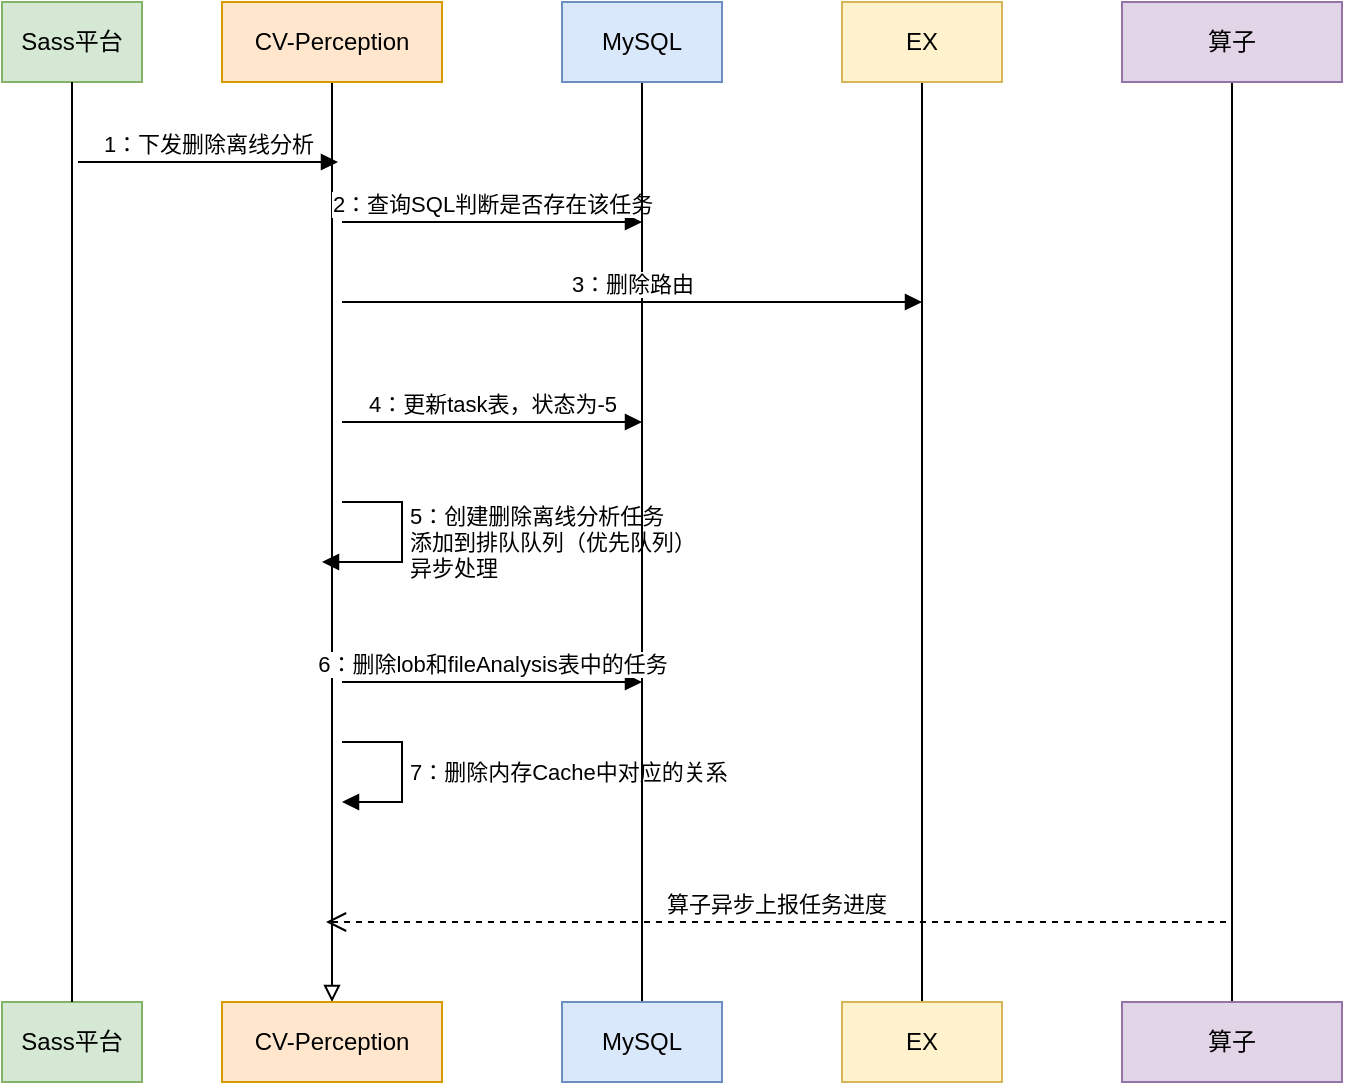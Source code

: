 <mxfile version="24.7.6">
  <diagram name="第 1 页" id="9fFCtEiFOICI23fF63kX">
    <mxGraphModel dx="1147" dy="737" grid="1" gridSize="10" guides="1" tooltips="1" connect="1" arrows="1" fold="1" page="1" pageScale="1" pageWidth="827" pageHeight="1169" math="0" shadow="0">
      <root>
        <mxCell id="0" />
        <mxCell id="1" parent="0" />
        <mxCell id="63cvNM-mHRYMyS0TEgHi-1" value="" style="group" vertex="1" connectable="0" parent="1">
          <mxGeometry x="60" y="120" width="70" height="540" as="geometry" />
        </mxCell>
        <mxCell id="63cvNM-mHRYMyS0TEgHi-2" value="Sass平台" style="rounded=0;whiteSpace=wrap;html=1;fillColor=#d5e8d4;strokeColor=#82b366;" vertex="1" parent="63cvNM-mHRYMyS0TEgHi-1">
          <mxGeometry width="70" height="40" as="geometry" />
        </mxCell>
        <mxCell id="63cvNM-mHRYMyS0TEgHi-3" value="Sass平台" style="rounded=0;whiteSpace=wrap;html=1;fillColor=#d5e8d4;strokeColor=#82b366;" vertex="1" parent="63cvNM-mHRYMyS0TEgHi-1">
          <mxGeometry y="500" width="70" height="40" as="geometry" />
        </mxCell>
        <mxCell id="63cvNM-mHRYMyS0TEgHi-4" style="edgeStyle=orthogonalEdgeStyle;rounded=0;orthogonalLoop=1;jettySize=auto;html=1;exitX=0.5;exitY=1;exitDx=0;exitDy=0;entryX=0.5;entryY=0;entryDx=0;entryDy=0;endArrow=none;endFill=0;" edge="1" parent="63cvNM-mHRYMyS0TEgHi-1" source="63cvNM-mHRYMyS0TEgHi-2" target="63cvNM-mHRYMyS0TEgHi-3">
          <mxGeometry relative="1" as="geometry" />
        </mxCell>
        <mxCell id="63cvNM-mHRYMyS0TEgHi-5" value="1：下发删除离线分析" style="html=1;verticalAlign=bottom;endArrow=block;curved=0;rounded=0;" edge="1" parent="63cvNM-mHRYMyS0TEgHi-1">
          <mxGeometry width="80" relative="1" as="geometry">
            <mxPoint x="38" y="80" as="sourcePoint" />
            <mxPoint x="168" y="80" as="targetPoint" />
          </mxGeometry>
        </mxCell>
        <mxCell id="63cvNM-mHRYMyS0TEgHi-6" value="" style="group" vertex="1" connectable="0" parent="1">
          <mxGeometry x="170" y="120" width="110" height="540" as="geometry" />
        </mxCell>
        <mxCell id="63cvNM-mHRYMyS0TEgHi-7" style="edgeStyle=orthogonalEdgeStyle;rounded=0;orthogonalLoop=1;jettySize=auto;html=1;exitX=0.5;exitY=1;exitDx=0;exitDy=0;entryX=0.5;entryY=0;entryDx=0;entryDy=0;endArrow=block;endFill=0;verticalAlign=bottom;curved=0;" edge="1" parent="63cvNM-mHRYMyS0TEgHi-6" source="63cvNM-mHRYMyS0TEgHi-8" target="63cvNM-mHRYMyS0TEgHi-9">
          <mxGeometry relative="1" as="geometry" />
        </mxCell>
        <mxCell id="63cvNM-mHRYMyS0TEgHi-8" value="CV-Perception" style="rounded=0;whiteSpace=wrap;html=1;fillColor=#ffe6cc;strokeColor=#d79b00;" vertex="1" parent="63cvNM-mHRYMyS0TEgHi-6">
          <mxGeometry width="110" height="40" as="geometry" />
        </mxCell>
        <mxCell id="63cvNM-mHRYMyS0TEgHi-9" value="CV-Perception" style="rounded=0;whiteSpace=wrap;html=1;fillColor=#ffe6cc;strokeColor=#d79b00;" vertex="1" parent="63cvNM-mHRYMyS0TEgHi-6">
          <mxGeometry y="500" width="110" height="40" as="geometry" />
        </mxCell>
        <mxCell id="63cvNM-mHRYMyS0TEgHi-10" value="2：查询SQL判断是否存在该任务" style="html=1;verticalAlign=bottom;endArrow=block;curved=0;rounded=0;" edge="1" parent="63cvNM-mHRYMyS0TEgHi-6">
          <mxGeometry width="80" relative="1" as="geometry">
            <mxPoint x="60" y="110" as="sourcePoint" />
            <mxPoint x="210" y="110" as="targetPoint" />
          </mxGeometry>
        </mxCell>
        <mxCell id="63cvNM-mHRYMyS0TEgHi-12" value="4：更新task表，状态为-5" style="html=1;verticalAlign=bottom;endArrow=block;curved=0;rounded=0;" edge="1" parent="63cvNM-mHRYMyS0TEgHi-6">
          <mxGeometry width="80" relative="1" as="geometry">
            <mxPoint x="60" y="210" as="sourcePoint" />
            <mxPoint x="210" y="210" as="targetPoint" />
          </mxGeometry>
        </mxCell>
        <mxCell id="63cvNM-mHRYMyS0TEgHi-16" value="5：创建删除离线分析任务&lt;div&gt;添加到排队队列（优先队列）&lt;/div&gt;&lt;div&gt;异步处理&lt;/div&gt;" style="html=1;align=left;spacingLeft=2;endArrow=block;rounded=0;edgeStyle=orthogonalEdgeStyle;curved=0;rounded=0;" edge="1" parent="63cvNM-mHRYMyS0TEgHi-6">
          <mxGeometry relative="1" as="geometry">
            <mxPoint x="60" y="250" as="sourcePoint" />
            <Array as="points">
              <mxPoint x="90" y="280" />
            </Array>
            <mxPoint x="50" y="280" as="targetPoint" />
          </mxGeometry>
        </mxCell>
        <mxCell id="63cvNM-mHRYMyS0TEgHi-17" value="7：删除内存Cache中对应的关系" style="html=1;align=left;spacingLeft=2;endArrow=block;rounded=0;edgeStyle=orthogonalEdgeStyle;curved=0;rounded=0;" edge="1" parent="63cvNM-mHRYMyS0TEgHi-6">
          <mxGeometry relative="1" as="geometry">
            <mxPoint x="60" y="370" as="sourcePoint" />
            <Array as="points">
              <mxPoint x="90" y="400" />
            </Array>
            <mxPoint x="60" y="400" as="targetPoint" />
          </mxGeometry>
        </mxCell>
        <mxCell id="63cvNM-mHRYMyS0TEgHi-18" value="" style="group" vertex="1" connectable="0" parent="1">
          <mxGeometry x="340" y="120" width="80" height="540" as="geometry" />
        </mxCell>
        <mxCell id="63cvNM-mHRYMyS0TEgHi-19" style="edgeStyle=orthogonalEdgeStyle;rounded=0;orthogonalLoop=1;jettySize=auto;html=1;exitX=0.5;exitY=1;exitDx=0;exitDy=0;entryX=0.5;entryY=0;entryDx=0;entryDy=0;endArrow=none;endFill=0;" edge="1" parent="63cvNM-mHRYMyS0TEgHi-18" source="63cvNM-mHRYMyS0TEgHi-20" target="63cvNM-mHRYMyS0TEgHi-21">
          <mxGeometry relative="1" as="geometry" />
        </mxCell>
        <mxCell id="63cvNM-mHRYMyS0TEgHi-20" value="MySQL" style="rounded=0;whiteSpace=wrap;html=1;fillColor=#dae8fc;strokeColor=#6c8ebf;" vertex="1" parent="63cvNM-mHRYMyS0TEgHi-18">
          <mxGeometry width="80" height="40" as="geometry" />
        </mxCell>
        <mxCell id="63cvNM-mHRYMyS0TEgHi-21" value="MySQL" style="rounded=0;whiteSpace=wrap;html=1;fillColor=#dae8fc;strokeColor=#6c8ebf;" vertex="1" parent="63cvNM-mHRYMyS0TEgHi-18">
          <mxGeometry y="500" width="80" height="40" as="geometry" />
        </mxCell>
        <mxCell id="63cvNM-mHRYMyS0TEgHi-22" value="" style="group" vertex="1" connectable="0" parent="1">
          <mxGeometry x="480" y="120" width="80" height="540" as="geometry" />
        </mxCell>
        <mxCell id="63cvNM-mHRYMyS0TEgHi-23" style="edgeStyle=orthogonalEdgeStyle;rounded=0;orthogonalLoop=1;jettySize=auto;html=1;exitX=0.5;exitY=1;exitDx=0;exitDy=0;entryX=0.5;entryY=0;entryDx=0;entryDy=0;endArrow=none;endFill=0;" edge="1" parent="63cvNM-mHRYMyS0TEgHi-22" source="63cvNM-mHRYMyS0TEgHi-24" target="63cvNM-mHRYMyS0TEgHi-25">
          <mxGeometry relative="1" as="geometry" />
        </mxCell>
        <mxCell id="63cvNM-mHRYMyS0TEgHi-24" value="EX" style="rounded=0;whiteSpace=wrap;html=1;fillColor=#fff2cc;strokeColor=#d6b656;" vertex="1" parent="63cvNM-mHRYMyS0TEgHi-22">
          <mxGeometry width="80" height="40" as="geometry" />
        </mxCell>
        <mxCell id="63cvNM-mHRYMyS0TEgHi-25" value="EX" style="rounded=0;whiteSpace=wrap;html=1;fillColor=#fff2cc;strokeColor=#d6b656;" vertex="1" parent="63cvNM-mHRYMyS0TEgHi-22">
          <mxGeometry y="500" width="80" height="40" as="geometry" />
        </mxCell>
        <mxCell id="63cvNM-mHRYMyS0TEgHi-26" value="" style="group" vertex="1" connectable="0" parent="1">
          <mxGeometry x="620" y="120" width="110" height="540" as="geometry" />
        </mxCell>
        <mxCell id="63cvNM-mHRYMyS0TEgHi-27" style="edgeStyle=orthogonalEdgeStyle;rounded=0;orthogonalLoop=1;jettySize=auto;html=1;exitX=0.5;exitY=1;exitDx=0;exitDy=0;entryX=0.5;entryY=0;entryDx=0;entryDy=0;endArrow=none;endFill=0;" edge="1" parent="63cvNM-mHRYMyS0TEgHi-26" source="63cvNM-mHRYMyS0TEgHi-28" target="63cvNM-mHRYMyS0TEgHi-29">
          <mxGeometry relative="1" as="geometry" />
        </mxCell>
        <mxCell id="63cvNM-mHRYMyS0TEgHi-28" value="算子" style="html=1;whiteSpace=wrap;fillColor=#e1d5e7;strokeColor=#9673a6;" vertex="1" parent="63cvNM-mHRYMyS0TEgHi-26">
          <mxGeometry width="110" height="40" as="geometry" />
        </mxCell>
        <mxCell id="63cvNM-mHRYMyS0TEgHi-29" value="算子" style="html=1;whiteSpace=wrap;fillColor=#e1d5e7;strokeColor=#9673a6;" vertex="1" parent="63cvNM-mHRYMyS0TEgHi-26">
          <mxGeometry y="500" width="110" height="40" as="geometry" />
        </mxCell>
        <mxCell id="63cvNM-mHRYMyS0TEgHi-30" value="算子异步上报任务进度" style="html=1;verticalAlign=bottom;endArrow=open;dashed=1;endSize=8;curved=0;rounded=0;" edge="1" parent="1">
          <mxGeometry relative="1" as="geometry">
            <mxPoint x="672" y="580" as="sourcePoint" />
            <mxPoint x="222" y="580" as="targetPoint" />
          </mxGeometry>
        </mxCell>
        <mxCell id="63cvNM-mHRYMyS0TEgHi-14" value="3：删除路由" style="html=1;verticalAlign=bottom;endArrow=block;curved=0;rounded=0;" edge="1" parent="1">
          <mxGeometry width="80" relative="1" as="geometry">
            <mxPoint x="230" y="270" as="sourcePoint" />
            <mxPoint x="520" y="270" as="targetPoint" />
          </mxGeometry>
        </mxCell>
        <mxCell id="63cvNM-mHRYMyS0TEgHi-15" value="6：删除lob和fileAnalysis表中的任务" style="html=1;verticalAlign=bottom;endArrow=block;curved=0;rounded=0;" edge="1" parent="1">
          <mxGeometry width="80" relative="1" as="geometry">
            <mxPoint x="230" y="460" as="sourcePoint" />
            <mxPoint x="380" y="460" as="targetPoint" />
          </mxGeometry>
        </mxCell>
      </root>
    </mxGraphModel>
  </diagram>
</mxfile>
